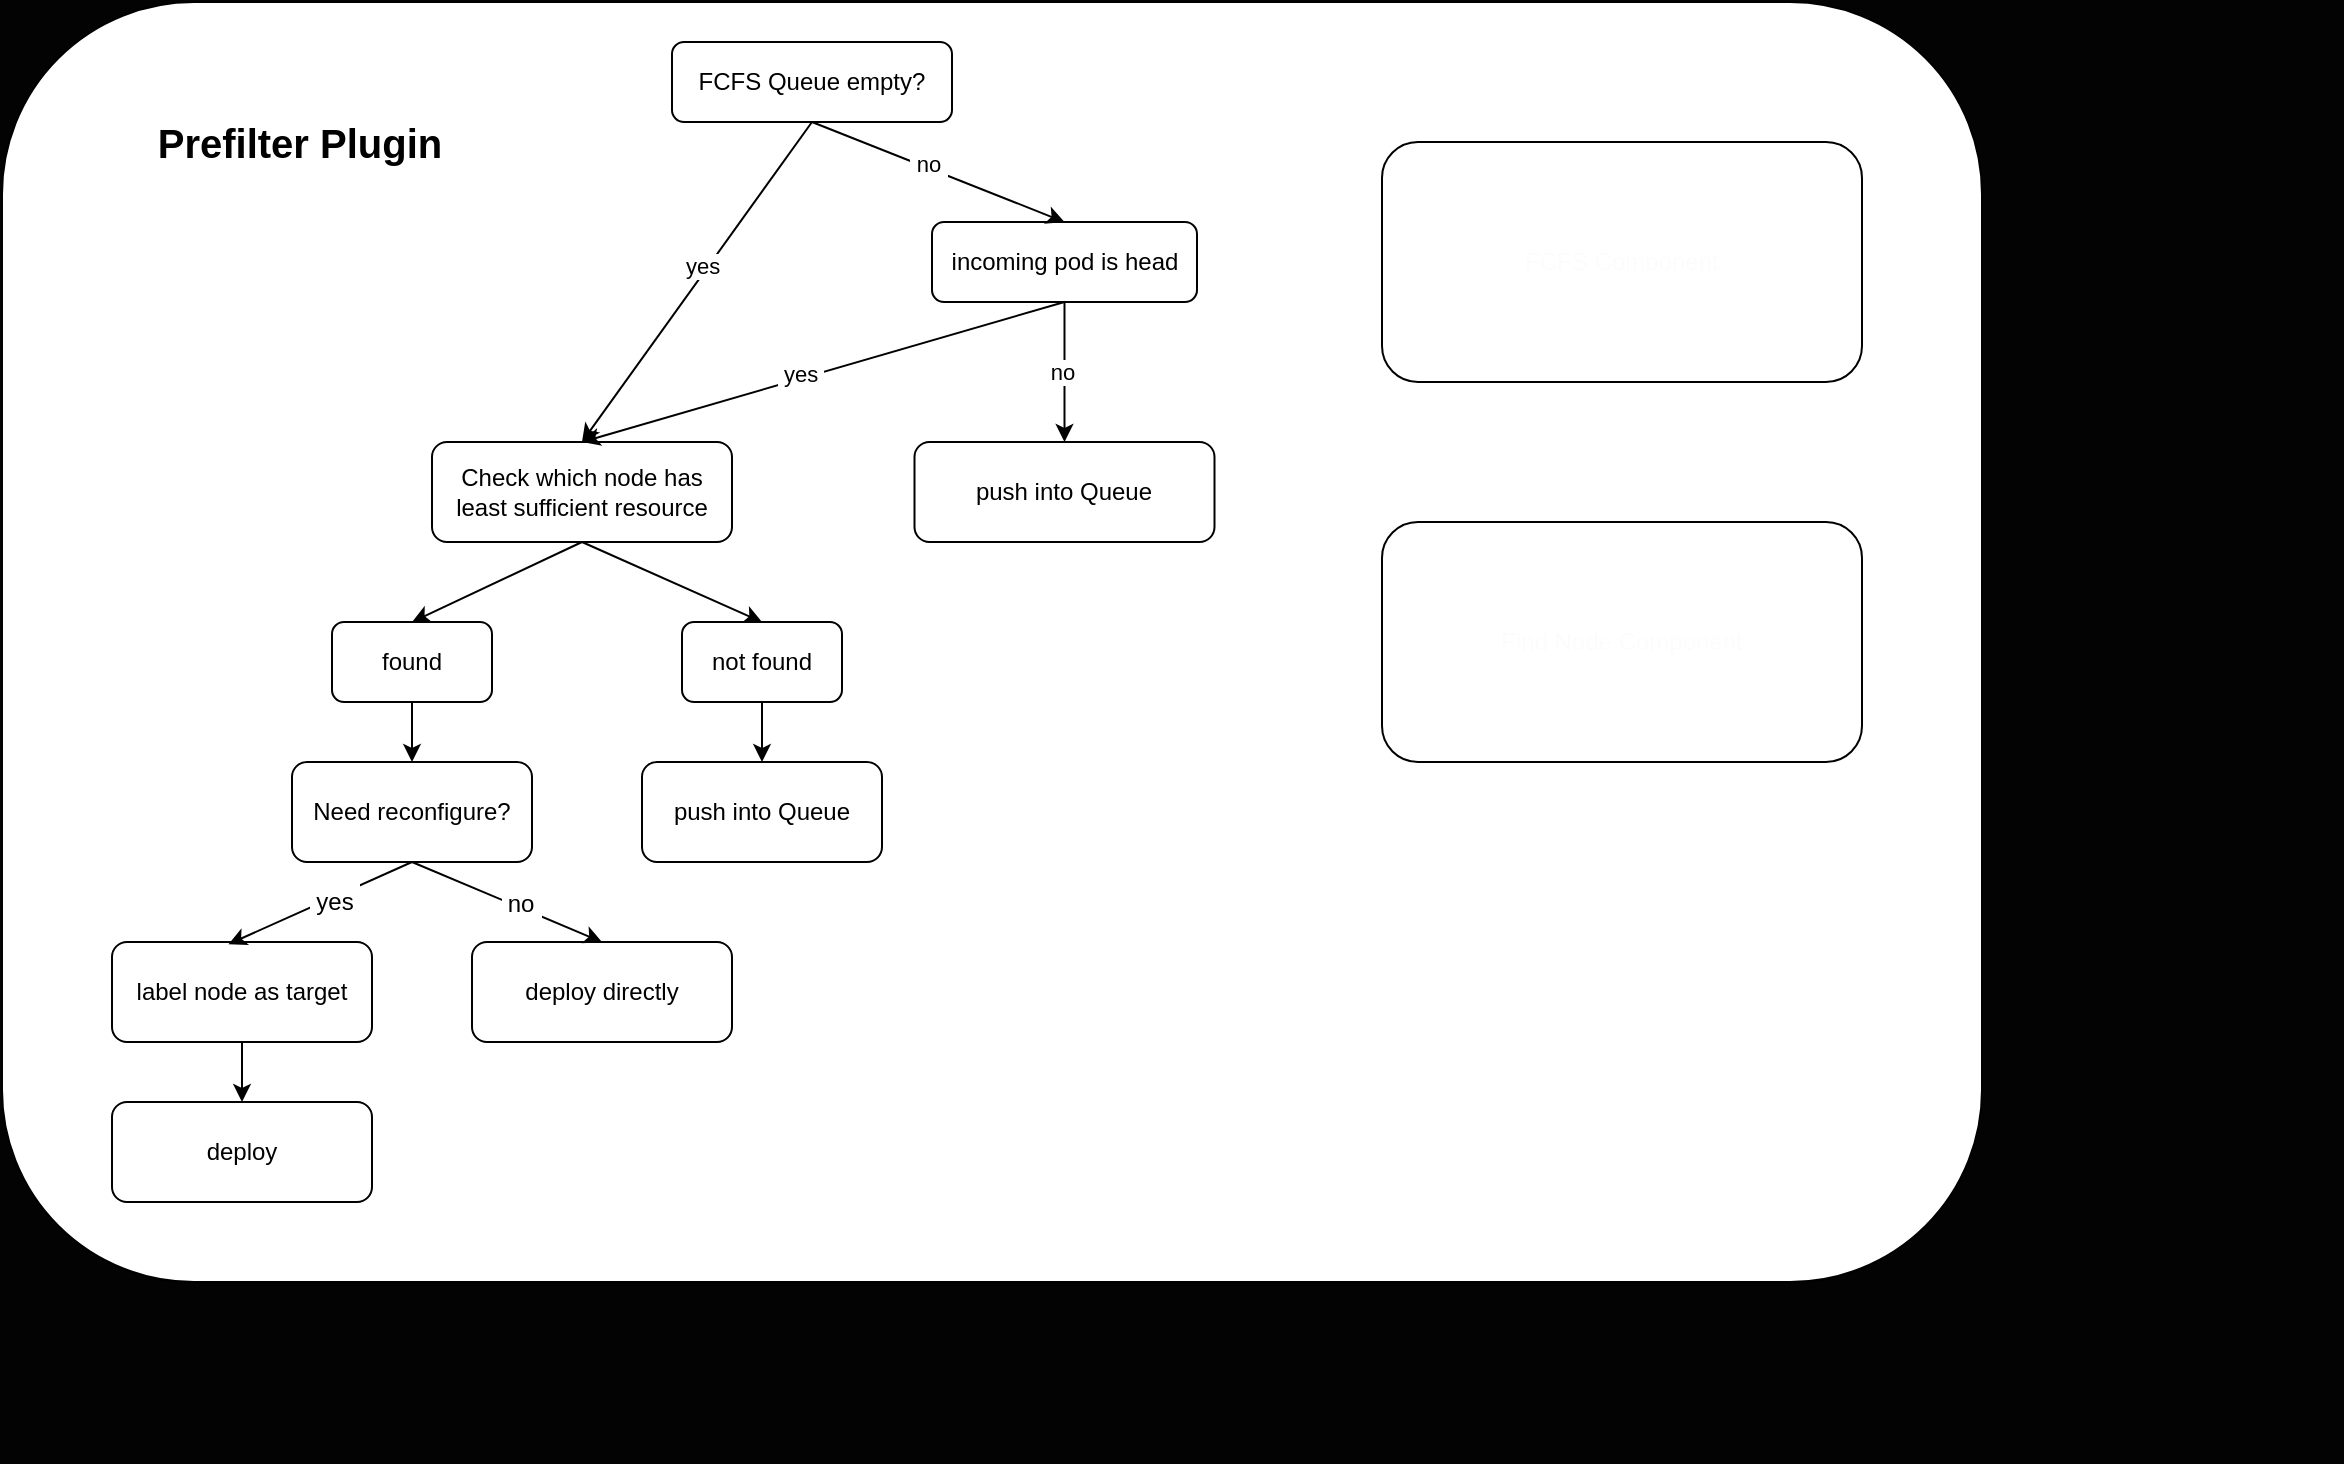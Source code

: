 <mxfile>
    <diagram id="g1m3y5f_twhWAAO6JgzJ" name="Page-1">
        <mxGraphModel dx="1853" dy="1298" grid="1" gridSize="10" guides="1" tooltips="1" connect="1" arrows="1" fold="1" page="1" pageScale="1" pageWidth="850" pageHeight="1100" background="#030303" math="0" shadow="0">
            <root>
                <mxCell id="0"/>
                <mxCell id="1" parent="0"/>
                <mxCell id="31" style="edgeStyle=none;html=1;entryX=0.5;entryY=0;entryDx=0;entryDy=0;" edge="1" parent="1" target="30">
                    <mxGeometry relative="1" as="geometry">
                        <mxPoint x="35" y="350" as="sourcePoint"/>
                    </mxGeometry>
                </mxCell>
                <mxCell id="43" style="edgeStyle=none;html=1;exitX=0.5;exitY=1;exitDx=0;exitDy=0;entryX=0.5;entryY=0;entryDx=0;entryDy=0;" edge="1" parent="1" source="27">
                    <mxGeometry relative="1" as="geometry">
                        <mxPoint x="230.0" y="380" as="targetPoint"/>
                    </mxGeometry>
                </mxCell>
                <mxCell id="41" style="edgeStyle=none;html=1;exitX=0.5;exitY=1;exitDx=0;exitDy=0;entryX=0.5;entryY=0;entryDx=0;entryDy=0;" edge="1" parent="1" source="33">
                    <mxGeometry relative="1" as="geometry">
                        <mxPoint x="-55" y="540" as="targetPoint"/>
                    </mxGeometry>
                </mxCell>
                <mxCell id="114" value="" style="group" vertex="1" connectable="0" parent="1">
                    <mxGeometry x="400" y="110" width="1170" height="730" as="geometry"/>
                </mxCell>
                <mxCell id="6" value="" style="rounded=1;whiteSpace=wrap;html=1;" vertex="1" parent="114">
                    <mxGeometry width="990" height="640" as="geometry"/>
                </mxCell>
                <mxCell id="7" value="&lt;b&gt;&lt;font style=&quot;font-size: 20px;&quot;&gt;Prefilter Plugin&lt;/font&gt;&lt;/b&gt;" style="text;html=1;strokeColor=none;fillColor=none;align=center;verticalAlign=middle;whiteSpace=wrap;rounded=0;" vertex="1" parent="114">
                    <mxGeometry x="55" y="40" width="187.5" height="60" as="geometry"/>
                </mxCell>
                <mxCell id="18" value="FCFS Queue empty?" style="rounded=1;whiteSpace=wrap;html=1;" vertex="1" parent="114">
                    <mxGeometry x="335" y="20" width="140" height="40" as="geometry"/>
                </mxCell>
                <mxCell id="20" value="incoming pod is head" style="rounded=1;whiteSpace=wrap;html=1;" vertex="1" parent="114">
                    <mxGeometry x="465" y="110" width="132.5" height="40" as="geometry"/>
                </mxCell>
                <mxCell id="46" value="push into Queue" style="rounded=1;whiteSpace=wrap;html=1;" vertex="1" parent="114">
                    <mxGeometry x="456.25" y="220" width="150" height="50" as="geometry"/>
                </mxCell>
                <mxCell id="108" value="" style="group" vertex="1" connectable="0" parent="114">
                    <mxGeometry x="55" y="220" width="385" height="380" as="geometry"/>
                </mxCell>
                <mxCell id="58" value="deploy directly" style="rounded=1;whiteSpace=wrap;html=1;" vertex="1" parent="108">
                    <mxGeometry x="180" y="250" width="130" height="50" as="geometry"/>
                </mxCell>
                <mxCell id="59" value="deploy" style="rounded=1;whiteSpace=wrap;html=1;" vertex="1" parent="108">
                    <mxGeometry y="330" width="130" height="50" as="geometry"/>
                </mxCell>
                <mxCell id="60" value="Check which node has least sufficient resource" style="rounded=1;whiteSpace=wrap;html=1;" vertex="1" parent="108">
                    <mxGeometry x="160" width="150" height="50" as="geometry"/>
                </mxCell>
                <mxCell id="61" value="found" style="rounded=1;whiteSpace=wrap;html=1;" vertex="1" parent="108">
                    <mxGeometry x="110" y="90" width="80" height="40" as="geometry"/>
                </mxCell>
                <mxCell id="62" value="not found" style="rounded=1;whiteSpace=wrap;html=1;" vertex="1" parent="108">
                    <mxGeometry x="285" y="90" width="80" height="40" as="geometry"/>
                </mxCell>
                <mxCell id="63" value="Need reconfigure?" style="rounded=1;whiteSpace=wrap;html=1;" vertex="1" parent="108">
                    <mxGeometry x="90" y="160" width="120" height="50" as="geometry"/>
                </mxCell>
                <mxCell id="64" value="push into Queue" style="rounded=1;whiteSpace=wrap;html=1;" vertex="1" parent="108">
                    <mxGeometry x="265" y="160" width="120" height="50" as="geometry"/>
                </mxCell>
                <mxCell id="65" value="label node as target" style="rounded=1;whiteSpace=wrap;html=1;" vertex="1" parent="108">
                    <mxGeometry y="250" width="130" height="50" as="geometry"/>
                </mxCell>
                <mxCell id="68" style="edgeStyle=none;html=1;exitX=0.5;exitY=1;exitDx=0;exitDy=0;entryX=0.5;entryY=0;entryDx=0;entryDy=0;" edge="1" parent="108" source="60" target="61">
                    <mxGeometry relative="1" as="geometry"/>
                </mxCell>
                <mxCell id="69" style="edgeStyle=none;html=1;exitX=0.5;exitY=1;exitDx=0;exitDy=0;entryX=0.5;entryY=0;entryDx=0;entryDy=0;" edge="1" parent="108" source="60" target="62">
                    <mxGeometry relative="1" as="geometry"/>
                </mxCell>
                <mxCell id="70" style="edgeStyle=none;html=1;exitX=0.5;exitY=1;exitDx=0;exitDy=0;entryX=0.5;entryY=0;entryDx=0;entryDy=0;" edge="1" parent="108" source="61" target="63">
                    <mxGeometry relative="1" as="geometry"/>
                </mxCell>
                <mxCell id="73" style="edgeStyle=none;html=1;exitX=0.5;exitY=1;exitDx=0;exitDy=0;entryX=0.5;entryY=0;entryDx=0;entryDy=0;" edge="1" parent="108" source="63" target="58">
                    <mxGeometry relative="1" as="geometry"/>
                </mxCell>
                <mxCell id="97" value="&amp;nbsp;no&amp;nbsp;" style="edgeLabel;html=1;align=center;verticalAlign=middle;resizable=0;points=[];fontSize=12;" vertex="1" connectable="0" parent="73">
                    <mxGeometry x="0.106" y="2" relative="1" as="geometry">
                        <mxPoint as="offset"/>
                    </mxGeometry>
                </mxCell>
                <mxCell id="71" style="edgeStyle=none;html=1;exitX=0.5;exitY=1;exitDx=0;exitDy=0;entryX=0.5;entryY=0;entryDx=0;entryDy=0;" edge="1" parent="108" source="62" target="64">
                    <mxGeometry relative="1" as="geometry"/>
                </mxCell>
                <mxCell id="72" style="edgeStyle=none;html=1;exitX=0.5;exitY=1;exitDx=0;exitDy=0;entryX=0.448;entryY=0.022;entryDx=0;entryDy=0;entryPerimeter=0;" edge="1" parent="108" source="63" target="65">
                    <mxGeometry relative="1" as="geometry"/>
                </mxCell>
                <mxCell id="96" value="&lt;font style=&quot;font-size: 12px;&quot;&gt;&amp;nbsp;yes&amp;nbsp;&lt;/font&gt;" style="edgeLabel;html=1;align=center;verticalAlign=middle;resizable=0;points=[];fontSize=20;" vertex="1" connectable="0" parent="72">
                    <mxGeometry x="-0.242" relative="1" as="geometry">
                        <mxPoint x="-5" as="offset"/>
                    </mxGeometry>
                </mxCell>
                <mxCell id="74" style="edgeStyle=none;html=1;exitX=0.5;exitY=1;exitDx=0;exitDy=0;entryX=0.5;entryY=0;entryDx=0;entryDy=0;" edge="1" parent="108" source="65" target="59">
                    <mxGeometry relative="1" as="geometry"/>
                </mxCell>
                <mxCell id="22" style="edgeStyle=none;html=1;exitX=0.5;exitY=1;exitDx=0;exitDy=0;entryX=0.5;entryY=0;entryDx=0;entryDy=0;" edge="1" parent="114" source="18" target="20">
                    <mxGeometry relative="1" as="geometry"/>
                </mxCell>
                <mxCell id="24" value="&amp;nbsp;no&amp;nbsp;" style="edgeLabel;html=1;align=center;verticalAlign=middle;resizable=0;points=[];" vertex="1" connectable="0" parent="22">
                    <mxGeometry x="-0.167" relative="1" as="geometry">
                        <mxPoint x="5" as="offset"/>
                    </mxGeometry>
                </mxCell>
                <mxCell id="47" style="edgeStyle=none;html=1;exitX=0.5;exitY=1;exitDx=0;exitDy=0;entryX=0.5;entryY=0;entryDx=0;entryDy=0;" edge="1" parent="114" source="20" target="46">
                    <mxGeometry relative="1" as="geometry"/>
                </mxCell>
                <mxCell id="50" value="&amp;nbsp;no&amp;nbsp;" style="edgeLabel;html=1;align=center;verticalAlign=middle;resizable=0;points=[];" vertex="1" connectable="0" parent="47">
                    <mxGeometry x="0.149" relative="1" as="geometry">
                        <mxPoint x="-2" y="-5" as="offset"/>
                    </mxGeometry>
                </mxCell>
                <mxCell id="21" style="edgeStyle=none;html=1;exitX=0.5;exitY=1;exitDx=0;exitDy=0;entryX=0.5;entryY=0;entryDx=0;entryDy=0;" edge="1" parent="114" source="18" target="60">
                    <mxGeometry relative="1" as="geometry">
                        <mxPoint x="137.5" y="220" as="targetPoint"/>
                    </mxGeometry>
                </mxCell>
                <mxCell id="23" value="&amp;nbsp;yes&amp;nbsp;" style="edgeLabel;html=1;align=center;verticalAlign=middle;resizable=0;points=[];" vertex="1" connectable="0" parent="21">
                    <mxGeometry x="-0.082" relative="1" as="geometry">
                        <mxPoint x="-2" y="-2" as="offset"/>
                    </mxGeometry>
                </mxCell>
                <mxCell id="45" style="edgeStyle=none;html=1;exitX=0.5;exitY=1;exitDx=0;exitDy=0;entryX=0.5;entryY=0;entryDx=0;entryDy=0;" edge="1" parent="114" source="20" target="60">
                    <mxGeometry relative="1" as="geometry">
                        <mxPoint x="490" y="310" as="targetPoint"/>
                    </mxGeometry>
                </mxCell>
                <mxCell id="48" value="&amp;nbsp;yes&amp;nbsp;" style="edgeLabel;html=1;align=center;verticalAlign=middle;resizable=0;points=[];" vertex="1" connectable="0" parent="45">
                    <mxGeometry x="0.154" y="-1" relative="1" as="geometry">
                        <mxPoint x="7" y="-4" as="offset"/>
                    </mxGeometry>
                </mxCell>
                <mxCell id="115" value="&lt;font color=&quot;#fcfcfc&quot;&gt;FCFS Component&lt;/font&gt;" style="rounded=1;whiteSpace=wrap;html=1;labelBackgroundColor=none;fontSize=12;fontColor=#030303;" vertex="1" parent="114">
                    <mxGeometry x="690" y="70" width="240" height="120" as="geometry"/>
                </mxCell>
                <mxCell id="116" value="&lt;font color=&quot;#fcfcfc&quot;&gt;Find Node Component&lt;/font&gt;" style="rounded=1;whiteSpace=wrap;html=1;labelBackgroundColor=none;fontSize=12;fontColor=#030303;" vertex="1" parent="114">
                    <mxGeometry x="690" y="260" width="240" height="120" as="geometry"/>
                </mxCell>
            </root>
        </mxGraphModel>
    </diagram>
</mxfile>